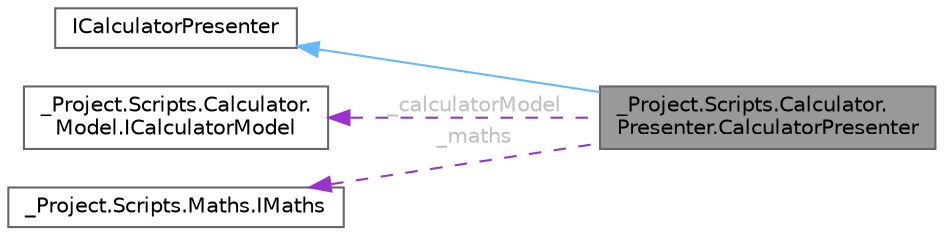 digraph "_Project.Scripts.Calculator.Presenter.CalculatorPresenter"
{
 // LATEX_PDF_SIZE
  bgcolor="transparent";
  edge [fontname=Helvetica,fontsize=10,labelfontname=Helvetica,labelfontsize=10];
  node [fontname=Helvetica,fontsize=10,shape=box,height=0.2,width=0.4];
  rankdir="LR";
  Node1 [id="Node000001",label="_Project.Scripts.Calculator.\lPresenter.CalculatorPresenter",height=0.2,width=0.4,color="gray40", fillcolor="grey60", style="filled", fontcolor="black",tooltip="Класс, описывающий презентер часть калькулятора"];
  Node2 -> Node1 [id="edge1_Node000001_Node000002",dir="back",color="steelblue1",style="solid",tooltip=" "];
  Node2 [id="Node000002",label="ICalculatorPresenter",height=0.2,width=0.4,color="gray40", fillcolor="white", style="filled",URL="$interface___project_1_1_scripts_1_1_calculator_1_1_presenter_1_1_i_calculator_presenter.html",tooltip="Интерфейс, описывающий презентер часть калькулятора"];
  Node3 -> Node1 [id="edge2_Node000001_Node000003",dir="back",color="darkorchid3",style="dashed",tooltip=" ",label=" _calculatorModel",fontcolor="grey" ];
  Node3 [id="Node000003",label="_Project.Scripts.Calculator.\lModel.ICalculatorModel",height=0.2,width=0.4,color="gray40", fillcolor="white", style="filled",URL="$interface___project_1_1_scripts_1_1_calculator_1_1_model_1_1_i_calculator_model.html",tooltip="Интерфейс, описывающий модель данных и состояния калькулятора"];
  Node4 -> Node1 [id="edge3_Node000001_Node000004",dir="back",color="darkorchid3",style="dashed",tooltip=" ",label=" _maths",fontcolor="grey" ];
  Node4 [id="Node000004",label="_Project.Scripts.Maths.IMaths",height=0.2,width=0.4,color="gray40", fillcolor="white", style="filled",URL="$interface___project_1_1_scripts_1_1_maths_1_1_i_maths.html",tooltip="Интерфейс, отвечающий за взаимодействие с логикой математических вычислений"];
}
